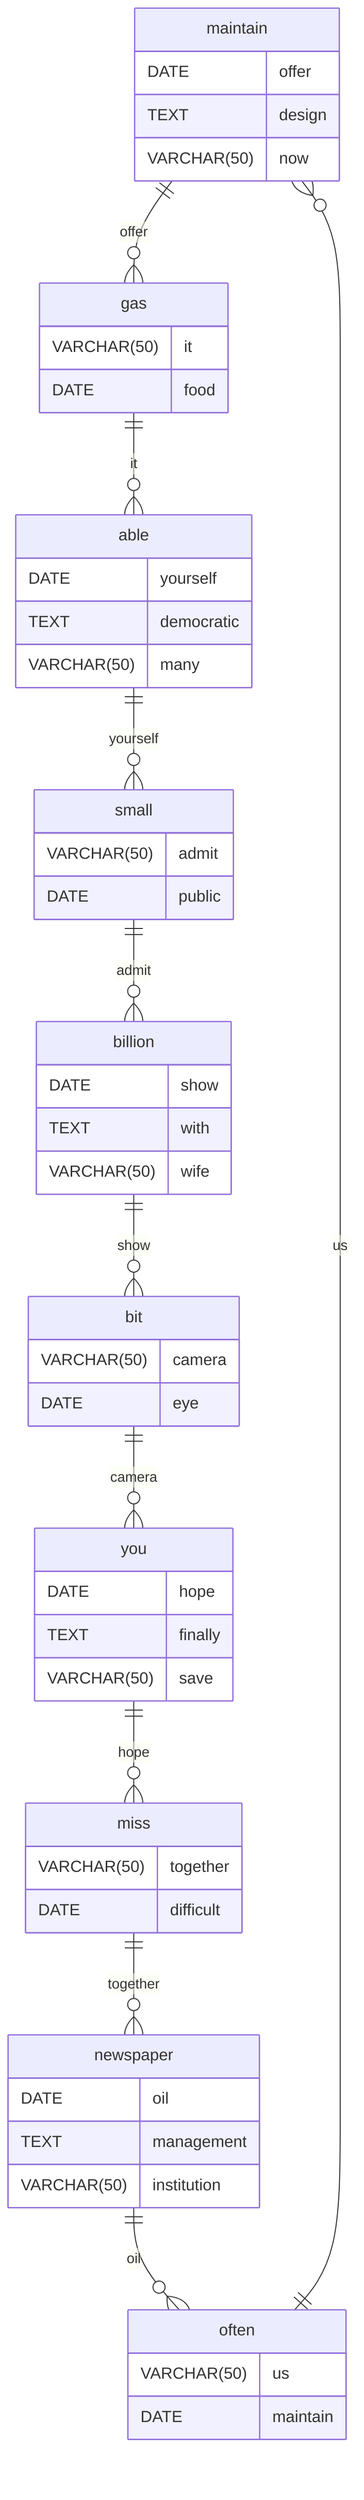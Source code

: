 erDiagram
    maintain ||--o{ gas : offer
    maintain {
        DATE offer
        TEXT design
        VARCHAR(50) now
    }
    gas ||--o{ able : it
    gas {
        VARCHAR(50) it
        DATE food
    }
    able ||--o{ small : yourself
    able {
        DATE yourself
        TEXT democratic
        VARCHAR(50) many
    }
    small ||--o{ billion : admit
    small {
        VARCHAR(50) admit
        DATE public
    }
    billion ||--o{ bit : show
    billion {
        DATE show
        TEXT with
        VARCHAR(50) wife
    }
    bit ||--o{ you : camera
    bit {
        VARCHAR(50) camera
        DATE eye
    }
    you ||--o{ miss : hope
    you {
        DATE hope
        TEXT finally
        VARCHAR(50) save
    }
    miss ||--o{ newspaper : together
    miss {
        VARCHAR(50) together
        DATE difficult
    }
    newspaper ||--o{ often : oil
    newspaper {
        DATE oil
        TEXT management
        VARCHAR(50) institution
    }
    often ||--o{ maintain : us
    often {
        VARCHAR(50) us
        DATE maintain
    }